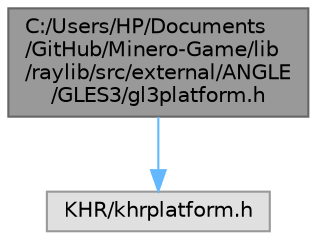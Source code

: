 digraph "C:/Users/HP/Documents/GitHub/Minero-Game/lib/raylib/src/external/ANGLE/GLES3/gl3platform.h"
{
 // LATEX_PDF_SIZE
  bgcolor="transparent";
  edge [fontname=Helvetica,fontsize=10,labelfontname=Helvetica,labelfontsize=10];
  node [fontname=Helvetica,fontsize=10,shape=box,height=0.2,width=0.4];
  Node1 [id="Node000001",label="C:/Users/HP/Documents\l/GitHub/Minero-Game/lib\l/raylib/src/external/ANGLE\l/GLES3/gl3platform.h",height=0.2,width=0.4,color="gray40", fillcolor="grey60", style="filled", fontcolor="black",tooltip=" "];
  Node1 -> Node2 [id="edge2_Node000001_Node000002",color="steelblue1",style="solid",tooltip=" "];
  Node2 [id="Node000002",label="KHR/khrplatform.h",height=0.2,width=0.4,color="grey60", fillcolor="#E0E0E0", style="filled",tooltip=" "];
}
